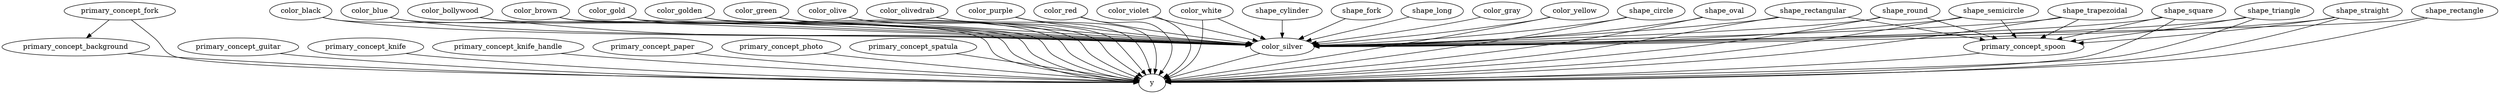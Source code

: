 strict digraph  {
primary_concept_background;
y;
primary_concept_fork;
primary_concept_guitar;
primary_concept_knife;
primary_concept_knife_handle;
primary_concept_paper;
primary_concept_photo;
primary_concept_spatula;
primary_concept_spoon;
color_black;
color_blue;
color_bollywood;
color_brown;
color_gold;
color_golden;
color_green;
color_olive;
color_olivedrab;
color_purple;
color_red;
color_silver;
color_violet;
color_white;
color_yellow;
shape_circle;
shape_oval;
shape_rectangle;
shape_rectangular;
shape_round;
shape_semicircle;
shape_square;
shape_straight;
shape_trapezoidal;
shape_triangle;
color_gray;
shape_cylinder;
shape_fork;
shape_long;
primary_concept_background -> y;
primary_concept_fork -> y;
primary_concept_fork -> primary_concept_background;
primary_concept_guitar -> y;
primary_concept_knife -> y;
primary_concept_knife_handle -> y;
primary_concept_paper -> y;
primary_concept_photo -> y;
primary_concept_spatula -> y;
primary_concept_spoon -> y;
color_black -> y;
color_black -> color_silver;
color_blue -> y;
color_blue -> color_silver;
color_bollywood -> y;
color_bollywood -> color_silver;
color_brown -> y;
color_brown -> color_silver;
color_gold -> y;
color_gold -> color_silver;
color_golden -> y;
color_golden -> color_silver;
color_green -> y;
color_green -> color_silver;
color_olive -> y;
color_olive -> color_silver;
color_olivedrab -> y;
color_olivedrab -> color_silver;
color_purple -> y;
color_purple -> color_silver;
color_red -> y;
color_red -> color_silver;
color_silver -> y;
color_violet -> y;
color_violet -> color_silver;
color_white -> y;
color_white -> color_silver;
color_yellow -> y;
color_yellow -> color_silver;
shape_circle -> y;
shape_circle -> color_silver;
shape_oval -> y;
shape_oval -> color_silver;
shape_rectangle -> y;
shape_rectangle -> color_silver;
shape_rectangular -> y;
shape_rectangular -> primary_concept_spoon;
shape_rectangular -> color_silver;
shape_round -> y;
shape_round -> primary_concept_spoon;
shape_round -> color_silver;
shape_semicircle -> y;
shape_semicircle -> primary_concept_spoon;
shape_semicircle -> color_silver;
shape_square -> y;
shape_square -> primary_concept_spoon;
shape_square -> color_silver;
shape_straight -> y;
shape_straight -> primary_concept_spoon;
shape_straight -> color_silver;
shape_trapezoidal -> y;
shape_trapezoidal -> primary_concept_spoon;
shape_trapezoidal -> color_silver;
shape_triangle -> y;
shape_triangle -> primary_concept_spoon;
shape_triangle -> color_silver;
color_gray -> color_silver;
shape_cylinder -> color_silver;
shape_fork -> color_silver;
shape_long -> color_silver;
}
